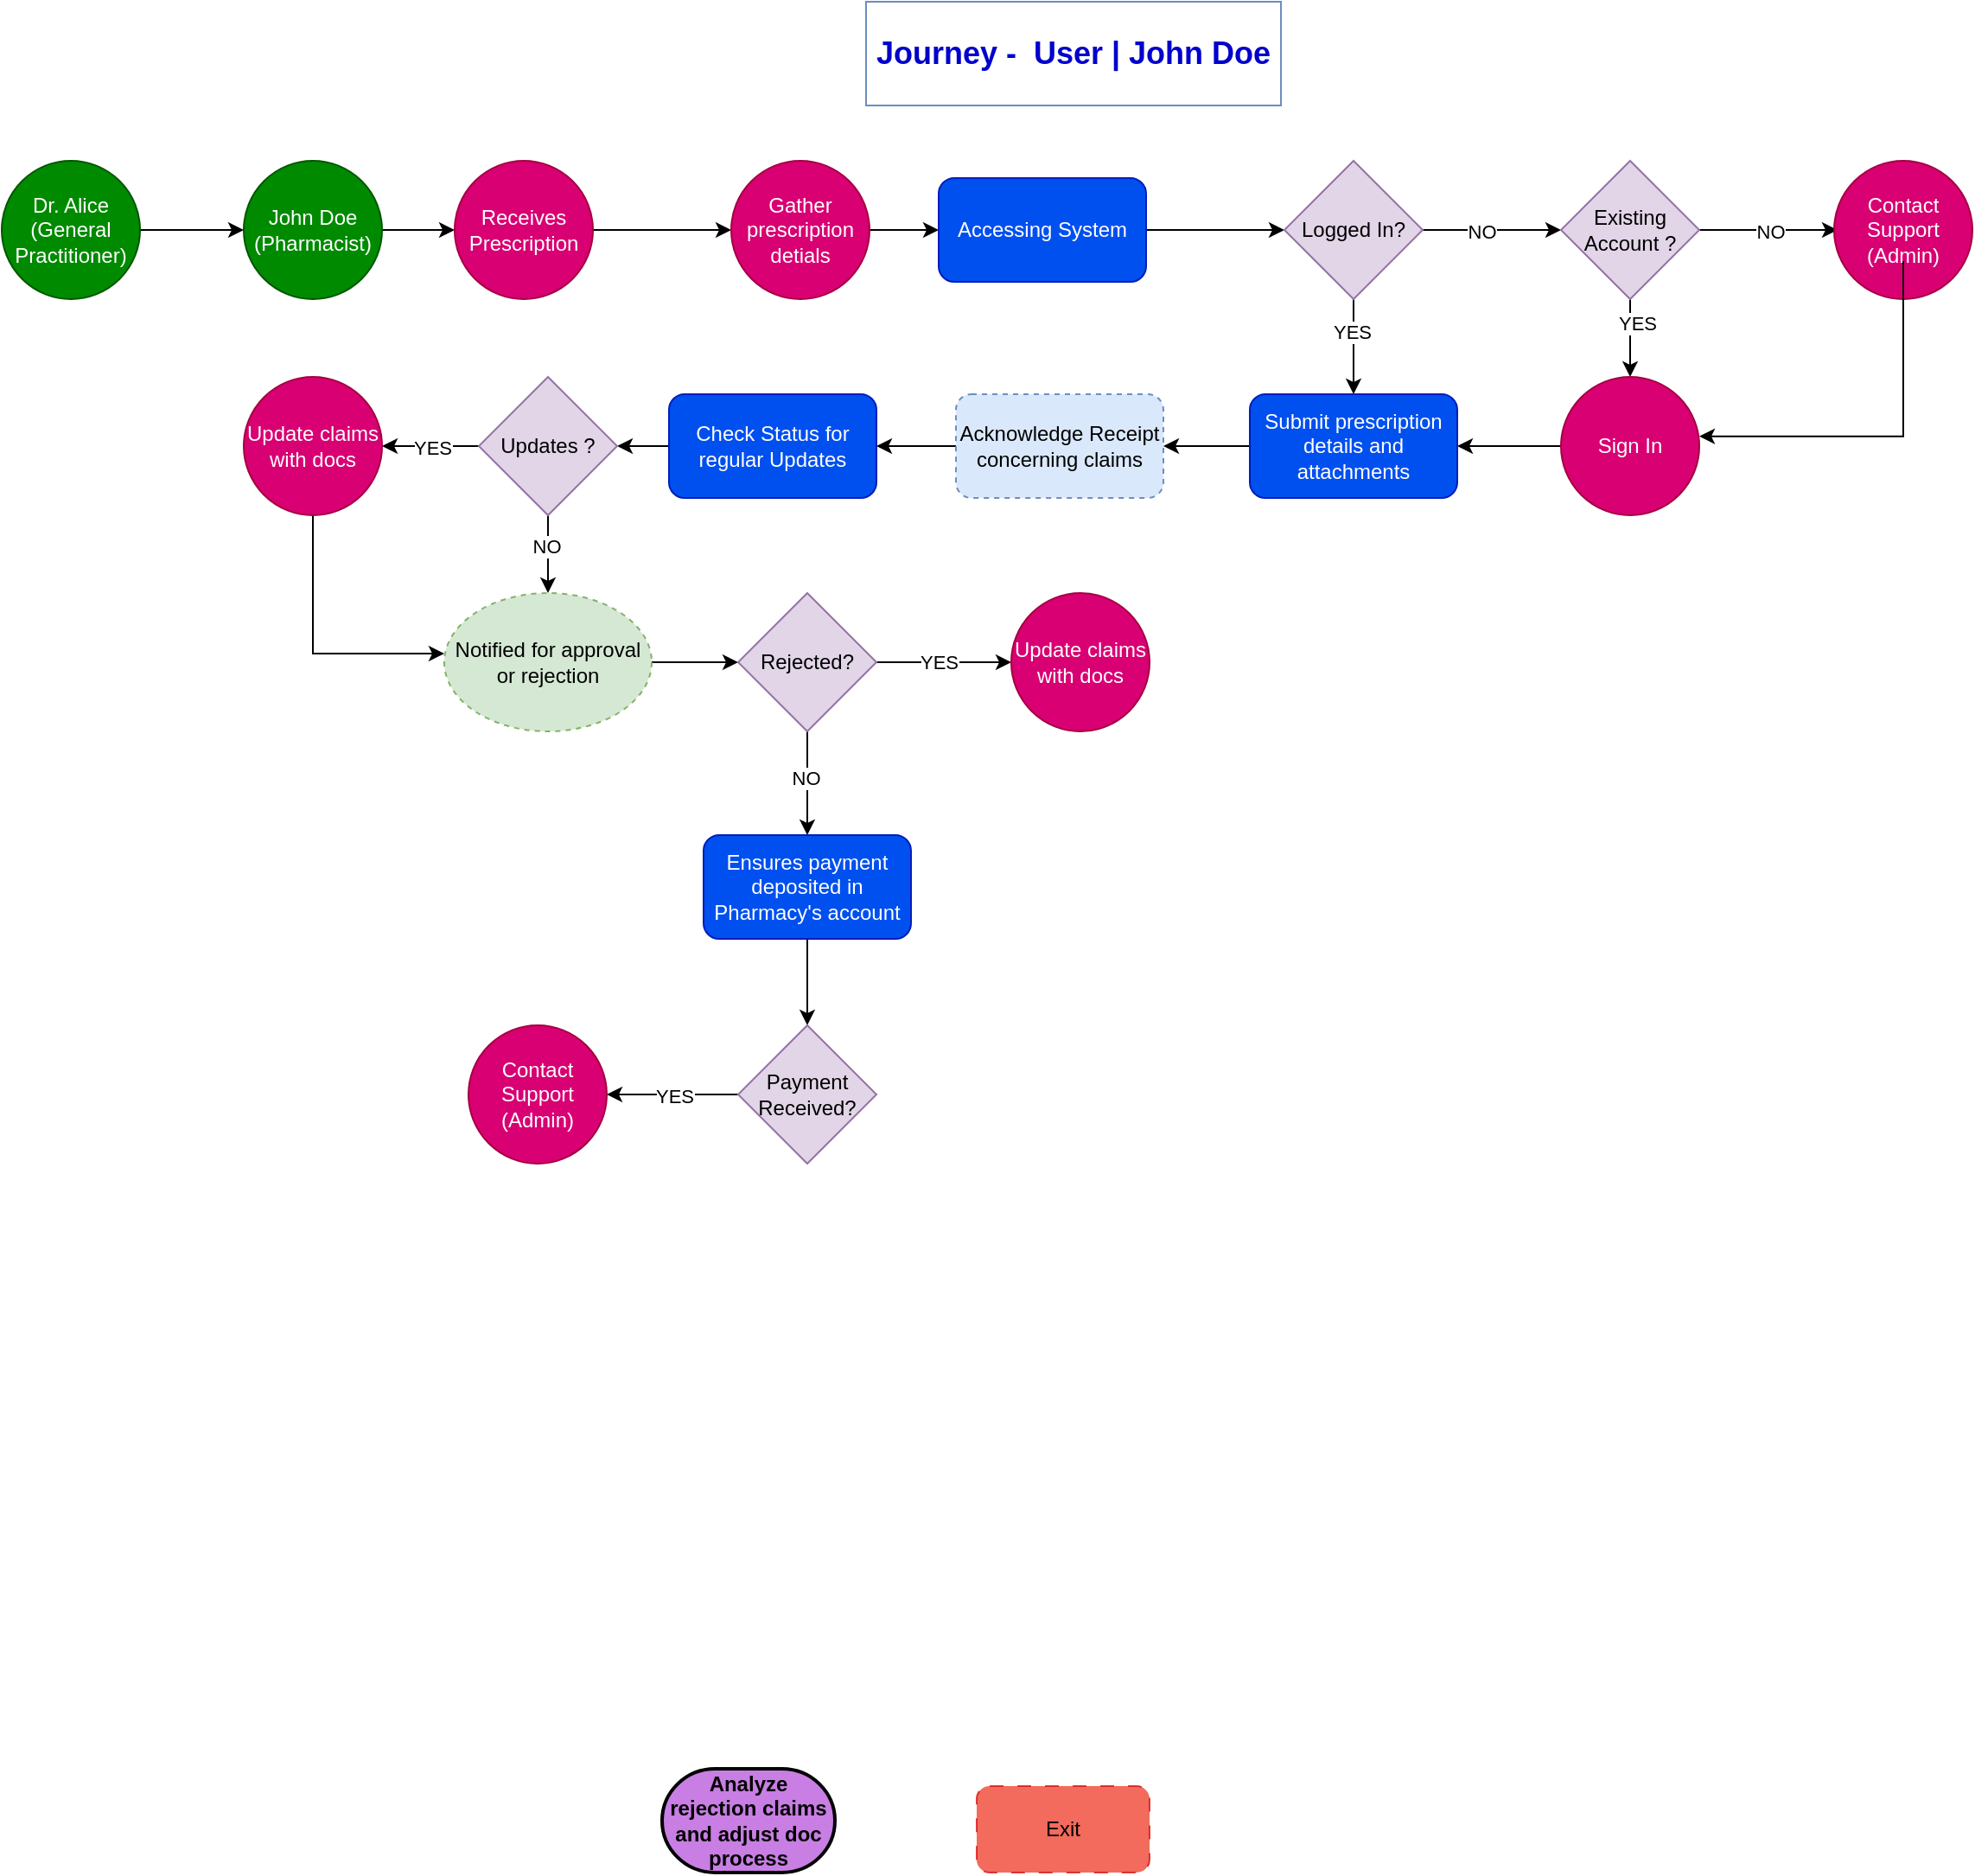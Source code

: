 <mxfile version="24.7.3" type="github">
  <diagram name="Page-1" id="c7558073-3199-34d8-9f00-42111426c3f3">
    <mxGraphModel dx="11626" dy="11400" grid="1" gridSize="10" guides="1" tooltips="1" connect="1" arrows="1" fold="1" page="1" pageScale="1" pageWidth="1169" pageHeight="827" background="none" math="0" shadow="0">
      <root>
        <mxCell id="0" />
        <mxCell id="1" parent="0" />
        <mxCell id="X9ass70m3cK7fkNfl3eS-96" value="&lt;b&gt;&lt;font style=&quot;font-size: 18px;&quot; color=&quot;#0000cc&quot;&gt;Journey -&amp;nbsp; User | John Doe&lt;/font&gt;&lt;/b&gt;" style="text;html=1;align=center;verticalAlign=middle;whiteSpace=wrap;rounded=0;fillColor=none;strokeColor=#6c8ebf;" parent="1" vertex="1">
          <mxGeometry x="-10000" y="-10732" width="240" height="60" as="geometry" />
        </mxCell>
        <mxCell id="weAqaZ1hDL-OeumKPV3R-15" value="" style="edgeStyle=orthogonalEdgeStyle;rounded=0;orthogonalLoop=1;jettySize=auto;html=1;" edge="1" parent="1" source="X9ass70m3cK7fkNfl3eS-97" target="weAqaZ1hDL-OeumKPV3R-2">
          <mxGeometry relative="1" as="geometry">
            <mxPoint x="-10318" y="-10600" as="sourcePoint" />
          </mxGeometry>
        </mxCell>
        <mxCell id="weAqaZ1hDL-OeumKPV3R-59" value="" style="edgeStyle=orthogonalEdgeStyle;rounded=0;orthogonalLoop=1;jettySize=auto;html=1;" edge="1" parent="1" source="weAqaZ1hDL-OeumKPV3R-1" target="X9ass70m3cK7fkNfl3eS-97">
          <mxGeometry relative="1" as="geometry" />
        </mxCell>
        <mxCell id="weAqaZ1hDL-OeumKPV3R-1" value="&lt;div style=&quot;&quot;&gt;&lt;span style=&quot;background-color: initial;&quot;&gt;Dr. Alice (General Practitioner)&lt;/span&gt;&lt;/div&gt;" style="ellipse;whiteSpace=wrap;html=1;aspect=fixed;fillColor=#008a00;strokeColor=#005700;fontColor=#ffffff;align=center;" vertex="1" parent="1">
          <mxGeometry x="-10500" y="-10640" width="80" height="80" as="geometry" />
        </mxCell>
        <mxCell id="weAqaZ1hDL-OeumKPV3R-16" value="" style="edgeStyle=orthogonalEdgeStyle;rounded=0;orthogonalLoop=1;jettySize=auto;html=1;" edge="1" parent="1" source="weAqaZ1hDL-OeumKPV3R-2" target="weAqaZ1hDL-OeumKPV3R-3">
          <mxGeometry relative="1" as="geometry" />
        </mxCell>
        <mxCell id="weAqaZ1hDL-OeumKPV3R-2" value="Receives Prescription" style="ellipse;whiteSpace=wrap;html=1;aspect=fixed;fillColor=#d80073;strokeColor=#A50040;fontColor=#ffffff;" vertex="1" parent="1">
          <mxGeometry x="-10238" y="-10640" width="80" height="80" as="geometry" />
        </mxCell>
        <mxCell id="weAqaZ1hDL-OeumKPV3R-17" value="" style="edgeStyle=orthogonalEdgeStyle;rounded=0;orthogonalLoop=1;jettySize=auto;html=1;" edge="1" parent="1" source="weAqaZ1hDL-OeumKPV3R-3" target="weAqaZ1hDL-OeumKPV3R-4">
          <mxGeometry relative="1" as="geometry" />
        </mxCell>
        <mxCell id="weAqaZ1hDL-OeumKPV3R-3" value="Gather prescription detials" style="ellipse;whiteSpace=wrap;html=1;aspect=fixed;fillColor=#d80073;strokeColor=#A50040;fontColor=#ffffff;" vertex="1" parent="1">
          <mxGeometry x="-10078" y="-10640" width="80" height="80" as="geometry" />
        </mxCell>
        <mxCell id="weAqaZ1hDL-OeumKPV3R-18" value="" style="edgeStyle=orthogonalEdgeStyle;rounded=0;orthogonalLoop=1;jettySize=auto;html=1;" edge="1" parent="1" source="weAqaZ1hDL-OeumKPV3R-4" target="weAqaZ1hDL-OeumKPV3R-5">
          <mxGeometry relative="1" as="geometry" />
        </mxCell>
        <mxCell id="weAqaZ1hDL-OeumKPV3R-4" value="Accessing System" style="rounded=1;whiteSpace=wrap;html=1;fillColor=#0050ef;fontColor=#ffffff;strokeColor=#001DBC;" vertex="1" parent="1">
          <mxGeometry x="-9958" y="-10630" width="120" height="60" as="geometry" />
        </mxCell>
        <mxCell id="weAqaZ1hDL-OeumKPV3R-19" value="" style="edgeStyle=orthogonalEdgeStyle;rounded=0;orthogonalLoop=1;jettySize=auto;html=1;" edge="1" parent="1" source="weAqaZ1hDL-OeumKPV3R-5" target="weAqaZ1hDL-OeumKPV3R-6">
          <mxGeometry relative="1" as="geometry" />
        </mxCell>
        <mxCell id="weAqaZ1hDL-OeumKPV3R-23" value="NO" style="edgeLabel;html=1;align=center;verticalAlign=middle;resizable=0;points=[];" vertex="1" connectable="0" parent="weAqaZ1hDL-OeumKPV3R-19">
          <mxGeometry x="-0.171" y="-1" relative="1" as="geometry">
            <mxPoint x="1" as="offset" />
          </mxGeometry>
        </mxCell>
        <mxCell id="weAqaZ1hDL-OeumKPV3R-30" value="" style="edgeStyle=orthogonalEdgeStyle;rounded=0;orthogonalLoop=1;jettySize=auto;html=1;" edge="1" parent="1" source="weAqaZ1hDL-OeumKPV3R-5" target="weAqaZ1hDL-OeumKPV3R-9">
          <mxGeometry relative="1" as="geometry" />
        </mxCell>
        <mxCell id="weAqaZ1hDL-OeumKPV3R-44" value="YES" style="edgeLabel;html=1;align=center;verticalAlign=middle;resizable=0;points=[];" vertex="1" connectable="0" parent="weAqaZ1hDL-OeumKPV3R-30">
          <mxGeometry x="-0.308" y="-1" relative="1" as="geometry">
            <mxPoint as="offset" />
          </mxGeometry>
        </mxCell>
        <mxCell id="weAqaZ1hDL-OeumKPV3R-5" value="Logged In?" style="rhombus;whiteSpace=wrap;html=1;fillColor=#e1d5e7;strokeColor=#9673a6;" vertex="1" parent="1">
          <mxGeometry x="-9758" y="-10640" width="80" height="80" as="geometry" />
        </mxCell>
        <mxCell id="weAqaZ1hDL-OeumKPV3R-20" value="" style="edgeStyle=orthogonalEdgeStyle;rounded=0;orthogonalLoop=1;jettySize=auto;html=1;" edge="1" parent="1" source="weAqaZ1hDL-OeumKPV3R-6">
          <mxGeometry relative="1" as="geometry">
            <mxPoint x="-9438" y="-10600" as="targetPoint" />
          </mxGeometry>
        </mxCell>
        <mxCell id="weAqaZ1hDL-OeumKPV3R-24" value="NO" style="edgeLabel;html=1;align=center;verticalAlign=middle;resizable=0;points=[];" vertex="1" connectable="0" parent="weAqaZ1hDL-OeumKPV3R-20">
          <mxGeometry x="0.04" relative="1" as="geometry">
            <mxPoint x="-1" as="offset" />
          </mxGeometry>
        </mxCell>
        <mxCell id="weAqaZ1hDL-OeumKPV3R-27" value="" style="edgeStyle=orthogonalEdgeStyle;rounded=0;orthogonalLoop=1;jettySize=auto;html=1;" edge="1" parent="1" source="weAqaZ1hDL-OeumKPV3R-6" target="weAqaZ1hDL-OeumKPV3R-8">
          <mxGeometry relative="1" as="geometry" />
        </mxCell>
        <mxCell id="weAqaZ1hDL-OeumKPV3R-45" value="YES" style="edgeLabel;html=1;align=center;verticalAlign=middle;resizable=0;points=[];" vertex="1" connectable="0" parent="weAqaZ1hDL-OeumKPV3R-27">
          <mxGeometry x="-0.368" y="4" relative="1" as="geometry">
            <mxPoint as="offset" />
          </mxGeometry>
        </mxCell>
        <mxCell id="weAqaZ1hDL-OeumKPV3R-6" value="Existing Account ?" style="rhombus;whiteSpace=wrap;html=1;fillColor=#e1d5e7;strokeColor=#9673a6;" vertex="1" parent="1">
          <mxGeometry x="-9598" y="-10640" width="80" height="80" as="geometry" />
        </mxCell>
        <mxCell id="weAqaZ1hDL-OeumKPV3R-7" value="Contact Support (Admin)" style="ellipse;whiteSpace=wrap;html=1;aspect=fixed;fillColor=#d80073;strokeColor=#A50040;fontColor=#ffffff;" vertex="1" parent="1">
          <mxGeometry x="-9440" y="-10640" width="80" height="80" as="geometry" />
        </mxCell>
        <mxCell id="weAqaZ1hDL-OeumKPV3R-29" value="" style="edgeStyle=orthogonalEdgeStyle;rounded=0;orthogonalLoop=1;jettySize=auto;html=1;" edge="1" parent="1" source="weAqaZ1hDL-OeumKPV3R-8" target="weAqaZ1hDL-OeumKPV3R-9">
          <mxGeometry relative="1" as="geometry" />
        </mxCell>
        <mxCell id="weAqaZ1hDL-OeumKPV3R-8" value="Sign In" style="ellipse;whiteSpace=wrap;html=1;aspect=fixed;fillColor=#d80073;strokeColor=#A50040;fontColor=#ffffff;" vertex="1" parent="1">
          <mxGeometry x="-9598" y="-10515" width="80" height="80" as="geometry" />
        </mxCell>
        <mxCell id="weAqaZ1hDL-OeumKPV3R-31" value="" style="edgeStyle=orthogonalEdgeStyle;rounded=0;orthogonalLoop=1;jettySize=auto;html=1;" edge="1" parent="1" source="weAqaZ1hDL-OeumKPV3R-9" target="weAqaZ1hDL-OeumKPV3R-10">
          <mxGeometry relative="1" as="geometry" />
        </mxCell>
        <mxCell id="weAqaZ1hDL-OeumKPV3R-9" value="Submit prescription details and attachments" style="rounded=1;whiteSpace=wrap;html=1;fillColor=#0050ef;fontColor=#ffffff;strokeColor=#001DBC;" vertex="1" parent="1">
          <mxGeometry x="-9778" y="-10505" width="120" height="60" as="geometry" />
        </mxCell>
        <mxCell id="weAqaZ1hDL-OeumKPV3R-32" value="" style="edgeStyle=orthogonalEdgeStyle;rounded=0;orthogonalLoop=1;jettySize=auto;html=1;" edge="1" parent="1" source="weAqaZ1hDL-OeumKPV3R-10" target="weAqaZ1hDL-OeumKPV3R-11">
          <mxGeometry relative="1" as="geometry" />
        </mxCell>
        <mxCell id="weAqaZ1hDL-OeumKPV3R-10" value="Acknowledge Receipt concerning claims" style="rounded=1;whiteSpace=wrap;html=1;fillColor=#dae8fc;strokeColor=#6c8ebf;dashed=1;" vertex="1" parent="1">
          <mxGeometry x="-9948" y="-10505" width="120" height="60" as="geometry" />
        </mxCell>
        <mxCell id="weAqaZ1hDL-OeumKPV3R-58" value="" style="edgeStyle=orthogonalEdgeStyle;rounded=0;orthogonalLoop=1;jettySize=auto;html=1;" edge="1" parent="1" source="weAqaZ1hDL-OeumKPV3R-11" target="weAqaZ1hDL-OeumKPV3R-12">
          <mxGeometry relative="1" as="geometry" />
        </mxCell>
        <mxCell id="weAqaZ1hDL-OeumKPV3R-11" value="Check Status for regular Updates" style="rounded=1;whiteSpace=wrap;html=1;fillColor=#0050ef;fontColor=#ffffff;strokeColor=#001DBC;" vertex="1" parent="1">
          <mxGeometry x="-10114" y="-10505" width="120" height="60" as="geometry" />
        </mxCell>
        <mxCell id="weAqaZ1hDL-OeumKPV3R-61" value="" style="edgeStyle=orthogonalEdgeStyle;rounded=0;orthogonalLoop=1;jettySize=auto;html=1;" edge="1" parent="1" source="weAqaZ1hDL-OeumKPV3R-12" target="weAqaZ1hDL-OeumKPV3R-13">
          <mxGeometry relative="1" as="geometry" />
        </mxCell>
        <mxCell id="weAqaZ1hDL-OeumKPV3R-62" value="YES" style="edgeLabel;html=1;align=center;verticalAlign=middle;resizable=0;points=[];" vertex="1" connectable="0" parent="weAqaZ1hDL-OeumKPV3R-61">
          <mxGeometry x="-0.034" y="1" relative="1" as="geometry">
            <mxPoint as="offset" />
          </mxGeometry>
        </mxCell>
        <mxCell id="weAqaZ1hDL-OeumKPV3R-63" value="" style="edgeStyle=orthogonalEdgeStyle;rounded=0;orthogonalLoop=1;jettySize=auto;html=1;" edge="1" parent="1" source="weAqaZ1hDL-OeumKPV3R-12" target="weAqaZ1hDL-OeumKPV3R-14">
          <mxGeometry relative="1" as="geometry" />
        </mxCell>
        <mxCell id="weAqaZ1hDL-OeumKPV3R-64" value="NO" style="edgeLabel;html=1;align=center;verticalAlign=middle;resizable=0;points=[];" vertex="1" connectable="0" parent="weAqaZ1hDL-OeumKPV3R-63">
          <mxGeometry x="-0.202" y="-1" relative="1" as="geometry">
            <mxPoint as="offset" />
          </mxGeometry>
        </mxCell>
        <mxCell id="weAqaZ1hDL-OeumKPV3R-12" value="Updates ?" style="rhombus;whiteSpace=wrap;html=1;fillColor=#e1d5e7;strokeColor=#9673a6;" vertex="1" parent="1">
          <mxGeometry x="-10224" y="-10515" width="80" height="80" as="geometry" />
        </mxCell>
        <mxCell id="weAqaZ1hDL-OeumKPV3R-75" style="edgeStyle=orthogonalEdgeStyle;rounded=0;orthogonalLoop=1;jettySize=auto;html=1;entryX=0;entryY=0.5;entryDx=0;entryDy=0;exitX=0.5;exitY=1;exitDx=0;exitDy=0;" edge="1" parent="1" source="weAqaZ1hDL-OeumKPV3R-13">
          <mxGeometry relative="1" as="geometry">
            <mxPoint x="-10320" y="-10440" as="sourcePoint" />
            <mxPoint x="-10244" y="-10355" as="targetPoint" />
            <Array as="points">
              <mxPoint x="-10320" y="-10355" />
            </Array>
          </mxGeometry>
        </mxCell>
        <mxCell id="weAqaZ1hDL-OeumKPV3R-13" value="Update claims with docs" style="ellipse;whiteSpace=wrap;html=1;aspect=fixed;fillColor=#d80073;strokeColor=#A50040;fontColor=#ffffff;" vertex="1" parent="1">
          <mxGeometry x="-10360" y="-10515" width="80" height="80" as="geometry" />
        </mxCell>
        <mxCell id="weAqaZ1hDL-OeumKPV3R-65" value="" style="edgeStyle=orthogonalEdgeStyle;rounded=0;orthogonalLoop=1;jettySize=auto;html=1;" edge="1" parent="1" source="weAqaZ1hDL-OeumKPV3R-14" target="weAqaZ1hDL-OeumKPV3R-42">
          <mxGeometry relative="1" as="geometry" />
        </mxCell>
        <mxCell id="weAqaZ1hDL-OeumKPV3R-14" value="Notified for approval or rejection" style="ellipse;whiteSpace=wrap;html=1;fillColor=#d5e8d4;strokeColor=#82b366;dashed=1;" vertex="1" parent="1">
          <mxGeometry x="-10244" y="-10390" width="120" height="80" as="geometry" />
        </mxCell>
        <mxCell id="weAqaZ1hDL-OeumKPV3R-28" style="edgeStyle=orthogonalEdgeStyle;rounded=0;orthogonalLoop=1;jettySize=auto;html=1;entryX=1.008;entryY=0.642;entryDx=0;entryDy=0;entryPerimeter=0;exitX=0.5;exitY=1;exitDx=0;exitDy=0;" edge="1" parent="1">
          <mxGeometry relative="1" as="geometry">
            <mxPoint x="-9400" y="-10582" as="sourcePoint" />
            <mxPoint x="-9518" y="-10480.64" as="targetPoint" />
            <Array as="points">
              <mxPoint x="-9400" y="-10481" />
            </Array>
          </mxGeometry>
        </mxCell>
        <mxCell id="weAqaZ1hDL-OeumKPV3R-66" value="" style="edgeStyle=orthogonalEdgeStyle;rounded=0;orthogonalLoop=1;jettySize=auto;html=1;" edge="1" parent="1" source="weAqaZ1hDL-OeumKPV3R-42" target="weAqaZ1hDL-OeumKPV3R-47">
          <mxGeometry relative="1" as="geometry" />
        </mxCell>
        <mxCell id="weAqaZ1hDL-OeumKPV3R-67" value="NO" style="edgeLabel;html=1;align=center;verticalAlign=middle;resizable=0;points=[];" vertex="1" connectable="0" parent="weAqaZ1hDL-OeumKPV3R-66">
          <mxGeometry x="-0.112" y="-1" relative="1" as="geometry">
            <mxPoint as="offset" />
          </mxGeometry>
        </mxCell>
        <mxCell id="weAqaZ1hDL-OeumKPV3R-69" value="" style="edgeStyle=orthogonalEdgeStyle;rounded=0;orthogonalLoop=1;jettySize=auto;html=1;" edge="1" parent="1" source="weAqaZ1hDL-OeumKPV3R-42" target="weAqaZ1hDL-OeumKPV3R-68">
          <mxGeometry relative="1" as="geometry" />
        </mxCell>
        <mxCell id="weAqaZ1hDL-OeumKPV3R-70" value="YES" style="edgeLabel;html=1;align=center;verticalAlign=middle;resizable=0;points=[];" vertex="1" connectable="0" parent="weAqaZ1hDL-OeumKPV3R-69">
          <mxGeometry x="-0.071" relative="1" as="geometry">
            <mxPoint as="offset" />
          </mxGeometry>
        </mxCell>
        <mxCell id="weAqaZ1hDL-OeumKPV3R-42" value="Rejected?" style="rhombus;whiteSpace=wrap;html=1;fillColor=#e1d5e7;strokeColor=#9673a6;" vertex="1" parent="1">
          <mxGeometry x="-10074" y="-10390" width="80" height="80" as="geometry" />
        </mxCell>
        <mxCell id="weAqaZ1hDL-OeumKPV3R-71" value="" style="edgeStyle=orthogonalEdgeStyle;rounded=0;orthogonalLoop=1;jettySize=auto;html=1;" edge="1" parent="1" source="weAqaZ1hDL-OeumKPV3R-47" target="weAqaZ1hDL-OeumKPV3R-54">
          <mxGeometry relative="1" as="geometry" />
        </mxCell>
        <mxCell id="weAqaZ1hDL-OeumKPV3R-47" value="Ensures payment deposited in Pharmacy&#39;s account" style="rounded=1;whiteSpace=wrap;html=1;fillColor=#0050ef;fontColor=#ffffff;strokeColor=#001DBC;" vertex="1" parent="1">
          <mxGeometry x="-10094" y="-10250" width="120" height="60" as="geometry" />
        </mxCell>
        <mxCell id="weAqaZ1hDL-OeumKPV3R-73" value="" style="edgeStyle=orthogonalEdgeStyle;rounded=0;orthogonalLoop=1;jettySize=auto;html=1;" edge="1" parent="1" source="weAqaZ1hDL-OeumKPV3R-54" target="weAqaZ1hDL-OeumKPV3R-72">
          <mxGeometry relative="1" as="geometry" />
        </mxCell>
        <mxCell id="weAqaZ1hDL-OeumKPV3R-74" value="YES" style="edgeLabel;html=1;align=center;verticalAlign=middle;resizable=0;points=[];" vertex="1" connectable="0" parent="weAqaZ1hDL-OeumKPV3R-73">
          <mxGeometry x="-0.014" y="4" relative="1" as="geometry">
            <mxPoint y="-3" as="offset" />
          </mxGeometry>
        </mxCell>
        <mxCell id="weAqaZ1hDL-OeumKPV3R-54" value="Payment Received?" style="rhombus;whiteSpace=wrap;html=1;fillColor=#e1d5e7;strokeColor=#9673a6;" vertex="1" parent="1">
          <mxGeometry x="-10074" y="-10140" width="80" height="80" as="geometry" />
        </mxCell>
        <mxCell id="weAqaZ1hDL-OeumKPV3R-56" value="&lt;b&gt;Analyze rejection claims and adjust doc process&lt;/b&gt;" style="strokeWidth=2;html=1;shape=mxgraph.flowchart.terminator;whiteSpace=wrap;fillColor=#c87ee3;" vertex="1" parent="1">
          <mxGeometry x="-10118" y="-9710" width="100" height="60" as="geometry" />
        </mxCell>
        <mxCell id="weAqaZ1hDL-OeumKPV3R-57" value="Exit" style="rounded=1;whiteSpace=wrap;html=1;fillColor=#ef4734;strokeColor=#D71515;dashed=1;dashPattern=8 8;fillStyle=solid;gradientColor=none;opacity=80;" vertex="1" parent="1">
          <mxGeometry x="-9936" y="-9700" width="100" height="50" as="geometry" />
        </mxCell>
        <mxCell id="weAqaZ1hDL-OeumKPV3R-60" value="" style="edgeStyle=orthogonalEdgeStyle;rounded=0;orthogonalLoop=1;jettySize=auto;html=1;" edge="1" parent="1" target="X9ass70m3cK7fkNfl3eS-97">
          <mxGeometry relative="1" as="geometry">
            <mxPoint x="-10318" y="-10600" as="sourcePoint" />
            <mxPoint x="-10238" y="-10600" as="targetPoint" />
          </mxGeometry>
        </mxCell>
        <mxCell id="X9ass70m3cK7fkNfl3eS-97" value="&lt;div style=&quot;&quot;&gt;&lt;span style=&quot;background-color: initial;&quot;&gt;John Doe (Pharmacist)&lt;/span&gt;&lt;/div&gt;" style="ellipse;whiteSpace=wrap;html=1;aspect=fixed;fillColor=#008a00;strokeColor=#005700;fontColor=#ffffff;align=center;" parent="1" vertex="1">
          <mxGeometry x="-10360" y="-10640" width="80" height="80" as="geometry" />
        </mxCell>
        <mxCell id="weAqaZ1hDL-OeumKPV3R-68" value="Update claims with docs" style="ellipse;whiteSpace=wrap;html=1;aspect=fixed;fillColor=#d80073;strokeColor=#A50040;fontColor=#ffffff;" vertex="1" parent="1">
          <mxGeometry x="-9916" y="-10390" width="80" height="80" as="geometry" />
        </mxCell>
        <mxCell id="weAqaZ1hDL-OeumKPV3R-72" value="Contact Support (Admin)" style="ellipse;whiteSpace=wrap;html=1;aspect=fixed;fillColor=#d80073;strokeColor=#A50040;fontColor=#ffffff;" vertex="1" parent="1">
          <mxGeometry x="-10230" y="-10140" width="80" height="80" as="geometry" />
        </mxCell>
      </root>
    </mxGraphModel>
  </diagram>
</mxfile>

